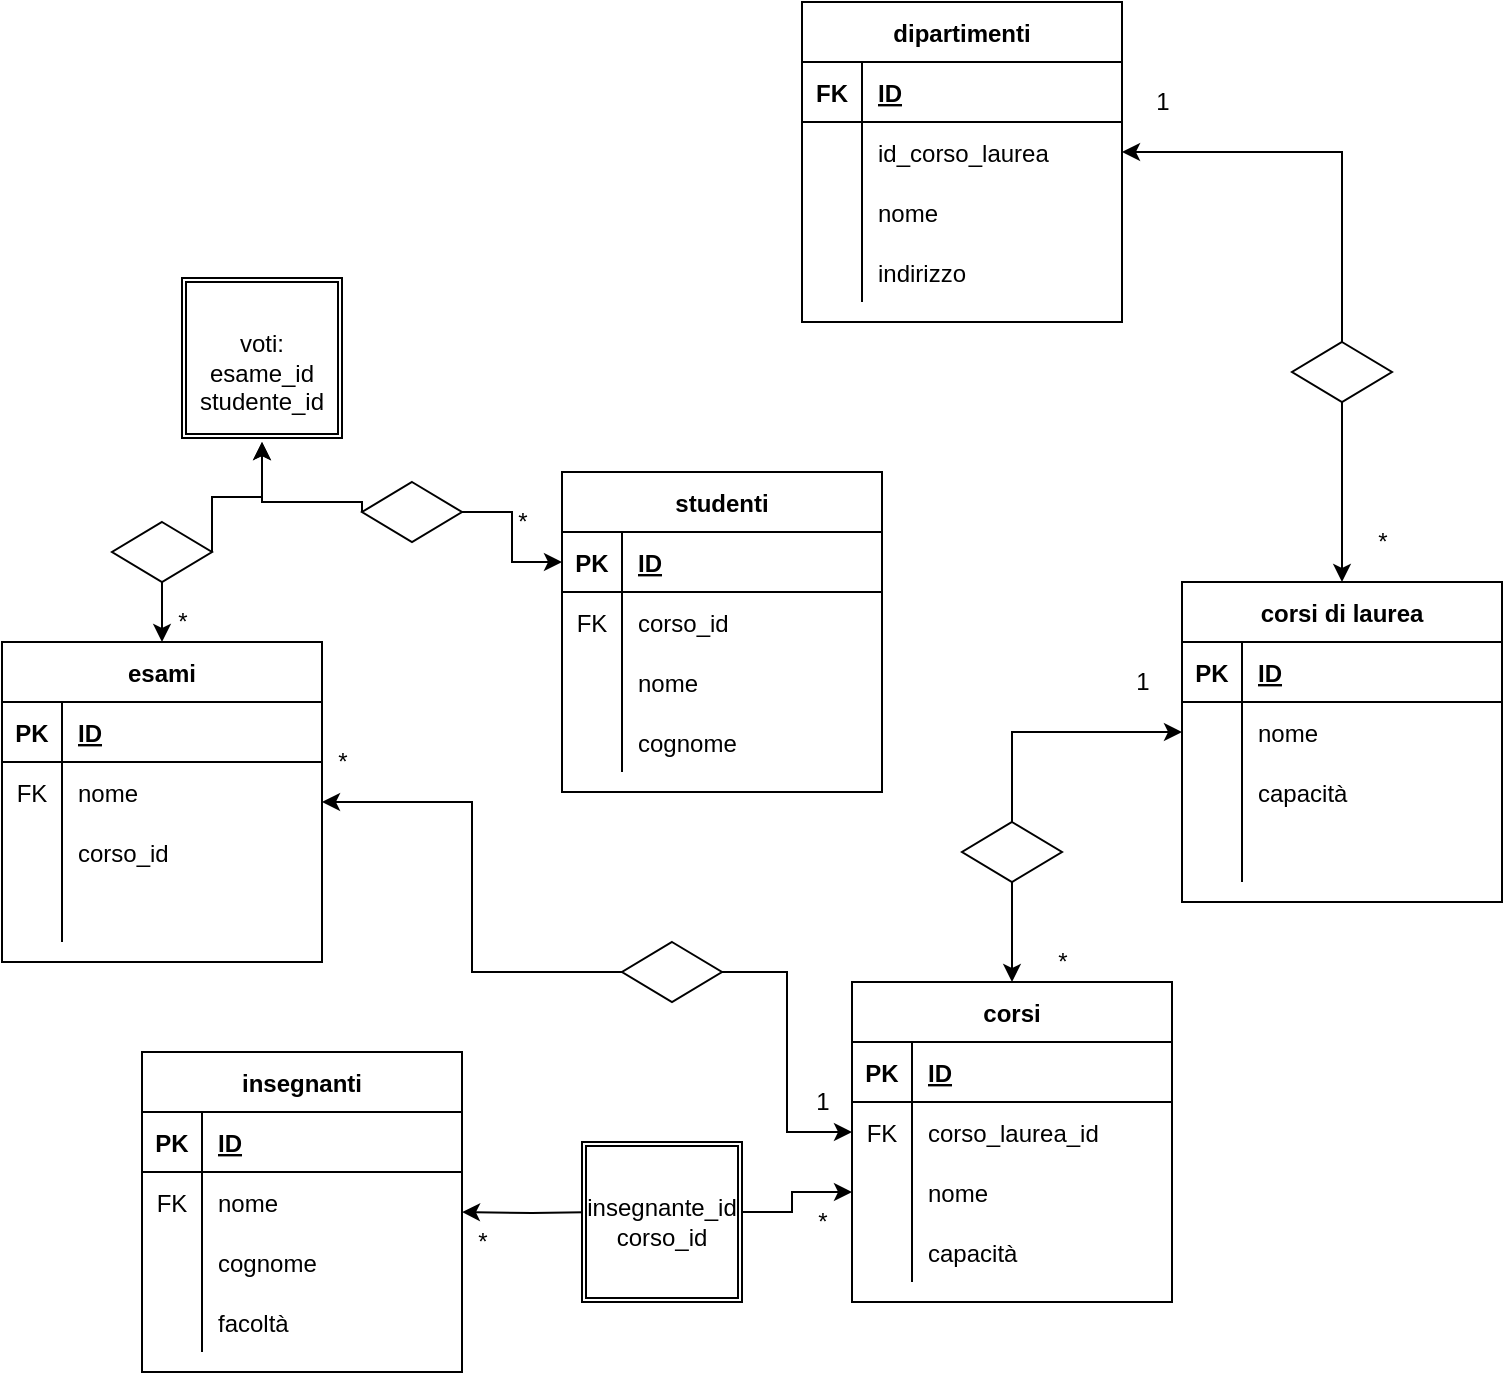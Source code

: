 <mxfile version="15.5.5"><diagram id="6ott0Tasb0cEIl2m6afZ" name="Page-1"><mxGraphModel dx="946" dy="541" grid="1" gridSize="10" guides="1" tooltips="1" connect="1" arrows="1" fold="1" page="1" pageScale="1" pageWidth="850" pageHeight="1100" math="0" shadow="0"><root><mxCell id="0"/><mxCell id="1" parent="0"/><mxCell id="LeNOtPLcsQB4RTRABxw3-18" value="dipartimenti" style="shape=table;startSize=30;container=1;collapsible=1;childLayout=tableLayout;fixedRows=1;rowLines=0;fontStyle=1;align=center;resizeLast=1;shadow=0;" vertex="1" parent="1"><mxGeometry x="450" y="150" width="160" height="160" as="geometry"/></mxCell><mxCell id="LeNOtPLcsQB4RTRABxw3-19" value="" style="shape=partialRectangle;collapsible=0;dropTarget=0;pointerEvents=0;fillColor=none;top=0;left=0;bottom=1;right=0;points=[[0,0.5],[1,0.5]];portConstraint=eastwest;" vertex="1" parent="LeNOtPLcsQB4RTRABxw3-18"><mxGeometry y="30" width="160" height="30" as="geometry"/></mxCell><mxCell id="LeNOtPLcsQB4RTRABxw3-20" value="FK" style="shape=partialRectangle;connectable=0;fillColor=none;top=0;left=0;bottom=0;right=0;fontStyle=1;overflow=hidden;" vertex="1" parent="LeNOtPLcsQB4RTRABxw3-19"><mxGeometry width="30" height="30" as="geometry"><mxRectangle width="30" height="30" as="alternateBounds"/></mxGeometry></mxCell><mxCell id="LeNOtPLcsQB4RTRABxw3-21" value="ID" style="shape=partialRectangle;connectable=0;fillColor=none;top=0;left=0;bottom=0;right=0;align=left;spacingLeft=6;fontStyle=5;overflow=hidden;" vertex="1" parent="LeNOtPLcsQB4RTRABxw3-19"><mxGeometry x="30" width="130" height="30" as="geometry"><mxRectangle width="130" height="30" as="alternateBounds"/></mxGeometry></mxCell><mxCell id="LeNOtPLcsQB4RTRABxw3-22" value="" style="shape=partialRectangle;collapsible=0;dropTarget=0;pointerEvents=0;fillColor=none;top=0;left=0;bottom=0;right=0;points=[[0,0.5],[1,0.5]];portConstraint=eastwest;" vertex="1" parent="LeNOtPLcsQB4RTRABxw3-18"><mxGeometry y="60" width="160" height="30" as="geometry"/></mxCell><mxCell id="LeNOtPLcsQB4RTRABxw3-23" value="" style="shape=partialRectangle;connectable=0;fillColor=none;top=0;left=0;bottom=0;right=0;editable=1;overflow=hidden;" vertex="1" parent="LeNOtPLcsQB4RTRABxw3-22"><mxGeometry width="30" height="30" as="geometry"><mxRectangle width="30" height="30" as="alternateBounds"/></mxGeometry></mxCell><mxCell id="LeNOtPLcsQB4RTRABxw3-24" value="id_corso_laurea" style="shape=partialRectangle;connectable=0;fillColor=none;top=0;left=0;bottom=0;right=0;align=left;spacingLeft=6;overflow=hidden;" vertex="1" parent="LeNOtPLcsQB4RTRABxw3-22"><mxGeometry x="30" width="130" height="30" as="geometry"><mxRectangle width="130" height="30" as="alternateBounds"/></mxGeometry></mxCell><mxCell id="LeNOtPLcsQB4RTRABxw3-25" value="" style="shape=partialRectangle;collapsible=0;dropTarget=0;pointerEvents=0;fillColor=none;top=0;left=0;bottom=0;right=0;points=[[0,0.5],[1,0.5]];portConstraint=eastwest;" vertex="1" parent="LeNOtPLcsQB4RTRABxw3-18"><mxGeometry y="90" width="160" height="30" as="geometry"/></mxCell><mxCell id="LeNOtPLcsQB4RTRABxw3-26" value="" style="shape=partialRectangle;connectable=0;fillColor=none;top=0;left=0;bottom=0;right=0;editable=1;overflow=hidden;" vertex="1" parent="LeNOtPLcsQB4RTRABxw3-25"><mxGeometry width="30" height="30" as="geometry"><mxRectangle width="30" height="30" as="alternateBounds"/></mxGeometry></mxCell><mxCell id="LeNOtPLcsQB4RTRABxw3-27" value="nome" style="shape=partialRectangle;connectable=0;fillColor=none;top=0;left=0;bottom=0;right=0;align=left;spacingLeft=6;overflow=hidden;" vertex="1" parent="LeNOtPLcsQB4RTRABxw3-25"><mxGeometry x="30" width="130" height="30" as="geometry"><mxRectangle width="130" height="30" as="alternateBounds"/></mxGeometry></mxCell><mxCell id="LeNOtPLcsQB4RTRABxw3-28" value="" style="shape=partialRectangle;collapsible=0;dropTarget=0;pointerEvents=0;fillColor=none;top=0;left=0;bottom=0;right=0;points=[[0,0.5],[1,0.5]];portConstraint=eastwest;" vertex="1" parent="LeNOtPLcsQB4RTRABxw3-18"><mxGeometry y="120" width="160" height="30" as="geometry"/></mxCell><mxCell id="LeNOtPLcsQB4RTRABxw3-29" value="" style="shape=partialRectangle;connectable=0;fillColor=none;top=0;left=0;bottom=0;right=0;editable=1;overflow=hidden;" vertex="1" parent="LeNOtPLcsQB4RTRABxw3-28"><mxGeometry width="30" height="30" as="geometry"><mxRectangle width="30" height="30" as="alternateBounds"/></mxGeometry></mxCell><mxCell id="LeNOtPLcsQB4RTRABxw3-30" value="indirizzo" style="shape=partialRectangle;connectable=0;fillColor=none;top=0;left=0;bottom=0;right=0;align=left;spacingLeft=6;overflow=hidden;" vertex="1" parent="LeNOtPLcsQB4RTRABxw3-28"><mxGeometry x="30" width="130" height="30" as="geometry"><mxRectangle width="130" height="30" as="alternateBounds"/></mxGeometry></mxCell><mxCell id="LeNOtPLcsQB4RTRABxw3-91" value="" style="edgeStyle=orthogonalEdgeStyle;rounded=0;orthogonalLoop=1;jettySize=auto;html=1;exitX=0.5;exitY=1;exitDx=0;exitDy=0;" edge="1" parent="1" source="LeNOtPLcsQB4RTRABxw3-76" target="LeNOtPLcsQB4RTRABxw3-78"><mxGeometry relative="1" as="geometry"><Array as="points"/></mxGeometry></mxCell><mxCell id="LeNOtPLcsQB4RTRABxw3-35" value="corsi di laurea" style="shape=table;startSize=30;container=1;collapsible=1;childLayout=tableLayout;fixedRows=1;rowLines=0;fontStyle=1;align=center;resizeLast=1;shadow=0;" vertex="1" parent="1"><mxGeometry x="640" y="440" width="160" height="160" as="geometry"/></mxCell><mxCell id="LeNOtPLcsQB4RTRABxw3-36" value="" style="shape=partialRectangle;collapsible=0;dropTarget=0;pointerEvents=0;fillColor=none;top=0;left=0;bottom=1;right=0;points=[[0,0.5],[1,0.5]];portConstraint=eastwest;" vertex="1" parent="LeNOtPLcsQB4RTRABxw3-35"><mxGeometry y="30" width="160" height="30" as="geometry"/></mxCell><mxCell id="LeNOtPLcsQB4RTRABxw3-37" value="PK" style="shape=partialRectangle;connectable=0;fillColor=none;top=0;left=0;bottom=0;right=0;fontStyle=1;overflow=hidden;" vertex="1" parent="LeNOtPLcsQB4RTRABxw3-36"><mxGeometry width="30" height="30" as="geometry"><mxRectangle width="30" height="30" as="alternateBounds"/></mxGeometry></mxCell><mxCell id="LeNOtPLcsQB4RTRABxw3-38" value="ID" style="shape=partialRectangle;connectable=0;fillColor=none;top=0;left=0;bottom=0;right=0;align=left;spacingLeft=6;fontStyle=5;overflow=hidden;" vertex="1" parent="LeNOtPLcsQB4RTRABxw3-36"><mxGeometry x="30" width="130" height="30" as="geometry"><mxRectangle width="130" height="30" as="alternateBounds"/></mxGeometry></mxCell><mxCell id="LeNOtPLcsQB4RTRABxw3-39" value="" style="shape=partialRectangle;collapsible=0;dropTarget=0;pointerEvents=0;fillColor=none;top=0;left=0;bottom=0;right=0;points=[[0,0.5],[1,0.5]];portConstraint=eastwest;" vertex="1" parent="LeNOtPLcsQB4RTRABxw3-35"><mxGeometry y="60" width="160" height="30" as="geometry"/></mxCell><mxCell id="LeNOtPLcsQB4RTRABxw3-40" value="" style="shape=partialRectangle;connectable=0;fillColor=none;top=0;left=0;bottom=0;right=0;editable=1;overflow=hidden;" vertex="1" parent="LeNOtPLcsQB4RTRABxw3-39"><mxGeometry width="30" height="30" as="geometry"><mxRectangle width="30" height="30" as="alternateBounds"/></mxGeometry></mxCell><mxCell id="LeNOtPLcsQB4RTRABxw3-41" value="nome" style="shape=partialRectangle;connectable=0;fillColor=none;top=0;left=0;bottom=0;right=0;align=left;spacingLeft=6;overflow=hidden;" vertex="1" parent="LeNOtPLcsQB4RTRABxw3-39"><mxGeometry x="30" width="130" height="30" as="geometry"><mxRectangle width="130" height="30" as="alternateBounds"/></mxGeometry></mxCell><mxCell id="LeNOtPLcsQB4RTRABxw3-42" value="" style="shape=partialRectangle;collapsible=0;dropTarget=0;pointerEvents=0;fillColor=none;top=0;left=0;bottom=0;right=0;points=[[0,0.5],[1,0.5]];portConstraint=eastwest;" vertex="1" parent="LeNOtPLcsQB4RTRABxw3-35"><mxGeometry y="90" width="160" height="30" as="geometry"/></mxCell><mxCell id="LeNOtPLcsQB4RTRABxw3-43" value="" style="shape=partialRectangle;connectable=0;fillColor=none;top=0;left=0;bottom=0;right=0;editable=1;overflow=hidden;" vertex="1" parent="LeNOtPLcsQB4RTRABxw3-42"><mxGeometry width="30" height="30" as="geometry"><mxRectangle width="30" height="30" as="alternateBounds"/></mxGeometry></mxCell><mxCell id="LeNOtPLcsQB4RTRABxw3-44" value="capacità" style="shape=partialRectangle;connectable=0;fillColor=none;top=0;left=0;bottom=0;right=0;align=left;spacingLeft=6;overflow=hidden;" vertex="1" parent="LeNOtPLcsQB4RTRABxw3-42"><mxGeometry x="30" width="130" height="30" as="geometry"><mxRectangle width="130" height="30" as="alternateBounds"/></mxGeometry></mxCell><mxCell id="LeNOtPLcsQB4RTRABxw3-45" value="" style="shape=partialRectangle;collapsible=0;dropTarget=0;pointerEvents=0;fillColor=none;top=0;left=0;bottom=0;right=0;points=[[0,0.5],[1,0.5]];portConstraint=eastwest;" vertex="1" parent="LeNOtPLcsQB4RTRABxw3-35"><mxGeometry y="120" width="160" height="30" as="geometry"/></mxCell><mxCell id="LeNOtPLcsQB4RTRABxw3-46" value="" style="shape=partialRectangle;connectable=0;fillColor=none;top=0;left=0;bottom=0;right=0;editable=1;overflow=hidden;" vertex="1" parent="LeNOtPLcsQB4RTRABxw3-45"><mxGeometry width="30" height="30" as="geometry"><mxRectangle width="30" height="30" as="alternateBounds"/></mxGeometry></mxCell><mxCell id="LeNOtPLcsQB4RTRABxw3-47" value="" style="shape=partialRectangle;connectable=0;fillColor=none;top=0;left=0;bottom=0;right=0;align=left;spacingLeft=6;overflow=hidden;" vertex="1" parent="LeNOtPLcsQB4RTRABxw3-45"><mxGeometry x="30" width="130" height="30" as="geometry"><mxRectangle width="130" height="30" as="alternateBounds"/></mxGeometry></mxCell><mxCell id="LeNOtPLcsQB4RTRABxw3-53" value="studenti" style="shape=table;startSize=30;container=1;collapsible=1;childLayout=tableLayout;fixedRows=1;rowLines=0;fontStyle=1;align=center;resizeLast=1;shadow=0;" vertex="1" parent="1"><mxGeometry x="330" y="385" width="160" height="160" as="geometry"/></mxCell><mxCell id="LeNOtPLcsQB4RTRABxw3-54" value="" style="shape=partialRectangle;collapsible=0;dropTarget=0;pointerEvents=0;fillColor=none;top=0;left=0;bottom=1;right=0;points=[[0,0.5],[1,0.5]];portConstraint=eastwest;" vertex="1" parent="LeNOtPLcsQB4RTRABxw3-53"><mxGeometry y="30" width="160" height="30" as="geometry"/></mxCell><mxCell id="LeNOtPLcsQB4RTRABxw3-55" value="PK" style="shape=partialRectangle;connectable=0;fillColor=none;top=0;left=0;bottom=0;right=0;fontStyle=1;overflow=hidden;" vertex="1" parent="LeNOtPLcsQB4RTRABxw3-54"><mxGeometry width="30" height="30" as="geometry"><mxRectangle width="30" height="30" as="alternateBounds"/></mxGeometry></mxCell><mxCell id="LeNOtPLcsQB4RTRABxw3-56" value="ID" style="shape=partialRectangle;connectable=0;fillColor=none;top=0;left=0;bottom=0;right=0;align=left;spacingLeft=6;fontStyle=5;overflow=hidden;" vertex="1" parent="LeNOtPLcsQB4RTRABxw3-54"><mxGeometry x="30" width="130" height="30" as="geometry"><mxRectangle width="130" height="30" as="alternateBounds"/></mxGeometry></mxCell><mxCell id="LeNOtPLcsQB4RTRABxw3-57" value="" style="shape=partialRectangle;collapsible=0;dropTarget=0;pointerEvents=0;fillColor=none;top=0;left=0;bottom=0;right=0;points=[[0,0.5],[1,0.5]];portConstraint=eastwest;" vertex="1" parent="LeNOtPLcsQB4RTRABxw3-53"><mxGeometry y="60" width="160" height="30" as="geometry"/></mxCell><mxCell id="LeNOtPLcsQB4RTRABxw3-58" value="FK" style="shape=partialRectangle;connectable=0;fillColor=none;top=0;left=0;bottom=0;right=0;editable=1;overflow=hidden;" vertex="1" parent="LeNOtPLcsQB4RTRABxw3-57"><mxGeometry width="30" height="30" as="geometry"><mxRectangle width="30" height="30" as="alternateBounds"/></mxGeometry></mxCell><mxCell id="LeNOtPLcsQB4RTRABxw3-59" value="corso_id" style="shape=partialRectangle;connectable=0;fillColor=none;top=0;left=0;bottom=0;right=0;align=left;spacingLeft=6;overflow=hidden;" vertex="1" parent="LeNOtPLcsQB4RTRABxw3-57"><mxGeometry x="30" width="130" height="30" as="geometry"><mxRectangle width="130" height="30" as="alternateBounds"/></mxGeometry></mxCell><mxCell id="LeNOtPLcsQB4RTRABxw3-63" value="" style="shape=partialRectangle;collapsible=0;dropTarget=0;pointerEvents=0;fillColor=none;top=0;left=0;bottom=0;right=0;points=[[0,0.5],[1,0.5]];portConstraint=eastwest;" vertex="1" parent="LeNOtPLcsQB4RTRABxw3-53"><mxGeometry y="90" width="160" height="30" as="geometry"/></mxCell><mxCell id="LeNOtPLcsQB4RTRABxw3-64" value="" style="shape=partialRectangle;connectable=0;fillColor=none;top=0;left=0;bottom=0;right=0;editable=1;overflow=hidden;" vertex="1" parent="LeNOtPLcsQB4RTRABxw3-63"><mxGeometry width="30" height="30" as="geometry"><mxRectangle width="30" height="30" as="alternateBounds"/></mxGeometry></mxCell><mxCell id="LeNOtPLcsQB4RTRABxw3-65" value="nome" style="shape=partialRectangle;connectable=0;fillColor=none;top=0;left=0;bottom=0;right=0;align=left;spacingLeft=6;overflow=hidden;" vertex="1" parent="LeNOtPLcsQB4RTRABxw3-63"><mxGeometry x="30" width="130" height="30" as="geometry"><mxRectangle width="130" height="30" as="alternateBounds"/></mxGeometry></mxCell><mxCell id="LeNOtPLcsQB4RTRABxw3-60" value="" style="shape=partialRectangle;collapsible=0;dropTarget=0;pointerEvents=0;fillColor=none;top=0;left=0;bottom=0;right=0;points=[[0,0.5],[1,0.5]];portConstraint=eastwest;" vertex="1" parent="LeNOtPLcsQB4RTRABxw3-53"><mxGeometry y="120" width="160" height="30" as="geometry"/></mxCell><mxCell id="LeNOtPLcsQB4RTRABxw3-61" value="" style="shape=partialRectangle;connectable=0;fillColor=none;top=0;left=0;bottom=0;right=0;editable=1;overflow=hidden;" vertex="1" parent="LeNOtPLcsQB4RTRABxw3-60"><mxGeometry width="30" height="30" as="geometry"><mxRectangle width="30" height="30" as="alternateBounds"/></mxGeometry></mxCell><mxCell id="LeNOtPLcsQB4RTRABxw3-62" value="cognome" style="shape=partialRectangle;connectable=0;fillColor=none;top=0;left=0;bottom=0;right=0;align=left;spacingLeft=6;overflow=hidden;" vertex="1" parent="LeNOtPLcsQB4RTRABxw3-60"><mxGeometry x="30" width="130" height="30" as="geometry"><mxRectangle width="130" height="30" as="alternateBounds"/></mxGeometry></mxCell><mxCell id="LeNOtPLcsQB4RTRABxw3-77" value="" style="edgeStyle=orthogonalEdgeStyle;rounded=0;orthogonalLoop=1;jettySize=auto;html=1;exitX=0.5;exitY=0;exitDx=0;exitDy=0;entryX=0;entryY=0.5;entryDx=0;entryDy=0;" edge="1" parent="1" source="LeNOtPLcsQB4RTRABxw3-76" target="LeNOtPLcsQB4RTRABxw3-39"><mxGeometry relative="1" as="geometry"><mxPoint x="620" y="550" as="targetPoint"/></mxGeometry></mxCell><mxCell id="LeNOtPLcsQB4RTRABxw3-76" value="" style="rhombus;whiteSpace=wrap;html=1;" vertex="1" parent="1"><mxGeometry x="530" y="560" width="50" height="30" as="geometry"/></mxCell><mxCell id="LeNOtPLcsQB4RTRABxw3-111" value="" style="edgeStyle=orthogonalEdgeStyle;rounded=0;orthogonalLoop=1;jettySize=auto;html=1;startArrow=none;" edge="1" parent="1" source="LeNOtPLcsQB4RTRABxw3-112" target="LeNOtPLcsQB4RTRABxw3-98"><mxGeometry relative="1" as="geometry"/></mxCell><mxCell id="LeNOtPLcsQB4RTRABxw3-151" value="" style="edgeStyle=orthogonalEdgeStyle;rounded=0;orthogonalLoop=1;jettySize=auto;html=1;startArrow=none;" edge="1" parent="1" target="LeNOtPLcsQB4RTRABxw3-138"><mxGeometry relative="1" as="geometry"><mxPoint x="350" y="755" as="sourcePoint"/></mxGeometry></mxCell><mxCell id="LeNOtPLcsQB4RTRABxw3-78" value="corsi" style="shape=table;startSize=30;container=1;collapsible=1;childLayout=tableLayout;fixedRows=1;rowLines=0;fontStyle=1;align=center;resizeLast=1;shadow=0;" vertex="1" parent="1"><mxGeometry x="475" y="640" width="160" height="160" as="geometry"/></mxCell><mxCell id="LeNOtPLcsQB4RTRABxw3-79" value="" style="shape=partialRectangle;collapsible=0;dropTarget=0;pointerEvents=0;fillColor=none;top=0;left=0;bottom=1;right=0;points=[[0,0.5],[1,0.5]];portConstraint=eastwest;" vertex="1" parent="LeNOtPLcsQB4RTRABxw3-78"><mxGeometry y="30" width="160" height="30" as="geometry"/></mxCell><mxCell id="LeNOtPLcsQB4RTRABxw3-80" value="PK" style="shape=partialRectangle;connectable=0;fillColor=none;top=0;left=0;bottom=0;right=0;fontStyle=1;overflow=hidden;" vertex="1" parent="LeNOtPLcsQB4RTRABxw3-79"><mxGeometry width="30" height="30" as="geometry"><mxRectangle width="30" height="30" as="alternateBounds"/></mxGeometry></mxCell><mxCell id="LeNOtPLcsQB4RTRABxw3-81" value="ID" style="shape=partialRectangle;connectable=0;fillColor=none;top=0;left=0;bottom=0;right=0;align=left;spacingLeft=6;fontStyle=5;overflow=hidden;" vertex="1" parent="LeNOtPLcsQB4RTRABxw3-79"><mxGeometry x="30" width="130" height="30" as="geometry"><mxRectangle width="130" height="30" as="alternateBounds"/></mxGeometry></mxCell><mxCell id="LeNOtPLcsQB4RTRABxw3-82" value="" style="shape=partialRectangle;collapsible=0;dropTarget=0;pointerEvents=0;fillColor=none;top=0;left=0;bottom=0;right=0;points=[[0,0.5],[1,0.5]];portConstraint=eastwest;" vertex="1" parent="LeNOtPLcsQB4RTRABxw3-78"><mxGeometry y="60" width="160" height="30" as="geometry"/></mxCell><mxCell id="LeNOtPLcsQB4RTRABxw3-83" value="FK" style="shape=partialRectangle;connectable=0;fillColor=none;top=0;left=0;bottom=0;right=0;editable=1;overflow=hidden;" vertex="1" parent="LeNOtPLcsQB4RTRABxw3-82"><mxGeometry width="30" height="30" as="geometry"><mxRectangle width="30" height="30" as="alternateBounds"/></mxGeometry></mxCell><mxCell id="LeNOtPLcsQB4RTRABxw3-84" value="corso_laurea_id" style="shape=partialRectangle;connectable=0;fillColor=none;top=0;left=0;bottom=0;right=0;align=left;spacingLeft=6;overflow=hidden;" vertex="1" parent="LeNOtPLcsQB4RTRABxw3-82"><mxGeometry x="30" width="130" height="30" as="geometry"><mxRectangle width="130" height="30" as="alternateBounds"/></mxGeometry></mxCell><mxCell id="LeNOtPLcsQB4RTRABxw3-85" value="" style="shape=partialRectangle;collapsible=0;dropTarget=0;pointerEvents=0;fillColor=none;top=0;left=0;bottom=0;right=0;points=[[0,0.5],[1,0.5]];portConstraint=eastwest;" vertex="1" parent="LeNOtPLcsQB4RTRABxw3-78"><mxGeometry y="90" width="160" height="30" as="geometry"/></mxCell><mxCell id="LeNOtPLcsQB4RTRABxw3-86" value="" style="shape=partialRectangle;connectable=0;fillColor=none;top=0;left=0;bottom=0;right=0;editable=1;overflow=hidden;" vertex="1" parent="LeNOtPLcsQB4RTRABxw3-85"><mxGeometry width="30" height="30" as="geometry"><mxRectangle width="30" height="30" as="alternateBounds"/></mxGeometry></mxCell><mxCell id="LeNOtPLcsQB4RTRABxw3-87" value="nome" style="shape=partialRectangle;connectable=0;fillColor=none;top=0;left=0;bottom=0;right=0;align=left;spacingLeft=6;overflow=hidden;" vertex="1" parent="LeNOtPLcsQB4RTRABxw3-85"><mxGeometry x="30" width="130" height="30" as="geometry"><mxRectangle width="130" height="30" as="alternateBounds"/></mxGeometry></mxCell><mxCell id="LeNOtPLcsQB4RTRABxw3-88" value="" style="shape=partialRectangle;collapsible=0;dropTarget=0;pointerEvents=0;fillColor=none;top=0;left=0;bottom=0;right=0;points=[[0,0.5],[1,0.5]];portConstraint=eastwest;" vertex="1" parent="LeNOtPLcsQB4RTRABxw3-78"><mxGeometry y="120" width="160" height="30" as="geometry"/></mxCell><mxCell id="LeNOtPLcsQB4RTRABxw3-89" value="" style="shape=partialRectangle;connectable=0;fillColor=none;top=0;left=0;bottom=0;right=0;editable=1;overflow=hidden;" vertex="1" parent="LeNOtPLcsQB4RTRABxw3-88"><mxGeometry width="30" height="30" as="geometry"><mxRectangle width="30" height="30" as="alternateBounds"/></mxGeometry></mxCell><mxCell id="LeNOtPLcsQB4RTRABxw3-90" value="capacità" style="shape=partialRectangle;connectable=0;fillColor=none;top=0;left=0;bottom=0;right=0;align=left;spacingLeft=6;overflow=hidden;" vertex="1" parent="LeNOtPLcsQB4RTRABxw3-88"><mxGeometry x="30" width="130" height="30" as="geometry"><mxRectangle width="130" height="30" as="alternateBounds"/></mxGeometry></mxCell><mxCell id="LeNOtPLcsQB4RTRABxw3-98" value="esami" style="shape=table;startSize=30;container=1;collapsible=1;childLayout=tableLayout;fixedRows=1;rowLines=0;fontStyle=1;align=center;resizeLast=1;shadow=0;" vertex="1" parent="1"><mxGeometry x="50" y="470" width="160" height="160" as="geometry"/></mxCell><mxCell id="LeNOtPLcsQB4RTRABxw3-99" value="" style="shape=partialRectangle;collapsible=0;dropTarget=0;pointerEvents=0;fillColor=none;top=0;left=0;bottom=1;right=0;points=[[0,0.5],[1,0.5]];portConstraint=eastwest;" vertex="1" parent="LeNOtPLcsQB4RTRABxw3-98"><mxGeometry y="30" width="160" height="30" as="geometry"/></mxCell><mxCell id="LeNOtPLcsQB4RTRABxw3-100" value="PK" style="shape=partialRectangle;connectable=0;fillColor=none;top=0;left=0;bottom=0;right=0;fontStyle=1;overflow=hidden;" vertex="1" parent="LeNOtPLcsQB4RTRABxw3-99"><mxGeometry width="30" height="30" as="geometry"><mxRectangle width="30" height="30" as="alternateBounds"/></mxGeometry></mxCell><mxCell id="LeNOtPLcsQB4RTRABxw3-101" value="ID" style="shape=partialRectangle;connectable=0;fillColor=none;top=0;left=0;bottom=0;right=0;align=left;spacingLeft=6;fontStyle=5;overflow=hidden;" vertex="1" parent="LeNOtPLcsQB4RTRABxw3-99"><mxGeometry x="30" width="130" height="30" as="geometry"><mxRectangle width="130" height="30" as="alternateBounds"/></mxGeometry></mxCell><mxCell id="LeNOtPLcsQB4RTRABxw3-102" value="" style="shape=partialRectangle;collapsible=0;dropTarget=0;pointerEvents=0;fillColor=none;top=0;left=0;bottom=0;right=0;points=[[0,0.5],[1,0.5]];portConstraint=eastwest;" vertex="1" parent="LeNOtPLcsQB4RTRABxw3-98"><mxGeometry y="60" width="160" height="30" as="geometry"/></mxCell><mxCell id="LeNOtPLcsQB4RTRABxw3-103" value="FK" style="shape=partialRectangle;connectable=0;fillColor=none;top=0;left=0;bottom=0;right=0;editable=1;overflow=hidden;" vertex="1" parent="LeNOtPLcsQB4RTRABxw3-102"><mxGeometry width="30" height="30" as="geometry"><mxRectangle width="30" height="30" as="alternateBounds"/></mxGeometry></mxCell><mxCell id="LeNOtPLcsQB4RTRABxw3-104" value="nome" style="shape=partialRectangle;connectable=0;fillColor=none;top=0;left=0;bottom=0;right=0;align=left;spacingLeft=6;overflow=hidden;" vertex="1" parent="LeNOtPLcsQB4RTRABxw3-102"><mxGeometry x="30" width="130" height="30" as="geometry"><mxRectangle width="130" height="30" as="alternateBounds"/></mxGeometry></mxCell><mxCell id="LeNOtPLcsQB4RTRABxw3-105" value="" style="shape=partialRectangle;collapsible=0;dropTarget=0;pointerEvents=0;fillColor=none;top=0;left=0;bottom=0;right=0;points=[[0,0.5],[1,0.5]];portConstraint=eastwest;" vertex="1" parent="LeNOtPLcsQB4RTRABxw3-98"><mxGeometry y="90" width="160" height="30" as="geometry"/></mxCell><mxCell id="LeNOtPLcsQB4RTRABxw3-106" value="" style="shape=partialRectangle;connectable=0;fillColor=none;top=0;left=0;bottom=0;right=0;editable=1;overflow=hidden;" vertex="1" parent="LeNOtPLcsQB4RTRABxw3-105"><mxGeometry width="30" height="30" as="geometry"><mxRectangle width="30" height="30" as="alternateBounds"/></mxGeometry></mxCell><mxCell id="LeNOtPLcsQB4RTRABxw3-107" value="corso_id" style="shape=partialRectangle;connectable=0;fillColor=none;top=0;left=0;bottom=0;right=0;align=left;spacingLeft=6;overflow=hidden;" vertex="1" parent="LeNOtPLcsQB4RTRABxw3-105"><mxGeometry x="30" width="130" height="30" as="geometry"><mxRectangle width="130" height="30" as="alternateBounds"/></mxGeometry></mxCell><mxCell id="LeNOtPLcsQB4RTRABxw3-108" value="" style="shape=partialRectangle;collapsible=0;dropTarget=0;pointerEvents=0;fillColor=none;top=0;left=0;bottom=0;right=0;points=[[0,0.5],[1,0.5]];portConstraint=eastwest;" vertex="1" parent="LeNOtPLcsQB4RTRABxw3-98"><mxGeometry y="120" width="160" height="30" as="geometry"/></mxCell><mxCell id="LeNOtPLcsQB4RTRABxw3-109" value="" style="shape=partialRectangle;connectable=0;fillColor=none;top=0;left=0;bottom=0;right=0;editable=1;overflow=hidden;" vertex="1" parent="LeNOtPLcsQB4RTRABxw3-108"><mxGeometry width="30" height="30" as="geometry"><mxRectangle width="30" height="30" as="alternateBounds"/></mxGeometry></mxCell><mxCell id="LeNOtPLcsQB4RTRABxw3-110" value="" style="shape=partialRectangle;connectable=0;fillColor=none;top=0;left=0;bottom=0;right=0;align=left;spacingLeft=6;overflow=hidden;" vertex="1" parent="LeNOtPLcsQB4RTRABxw3-108"><mxGeometry x="30" width="130" height="30" as="geometry"><mxRectangle width="130" height="30" as="alternateBounds"/></mxGeometry></mxCell><mxCell id="LeNOtPLcsQB4RTRABxw3-112" value="" style="rhombus;whiteSpace=wrap;html=1;" vertex="1" parent="1"><mxGeometry x="360" y="620" width="50" height="30" as="geometry"/></mxCell><mxCell id="LeNOtPLcsQB4RTRABxw3-130" value="" style="rhombus;whiteSpace=wrap;html=1;" vertex="1" parent="1"><mxGeometry x="105" y="410" width="50" height="30" as="geometry"/></mxCell><mxCell id="LeNOtPLcsQB4RTRABxw3-133" value="" style="rhombus;whiteSpace=wrap;html=1;" vertex="1" parent="1"><mxGeometry x="230" y="390" width="50" height="30" as="geometry"/></mxCell><mxCell id="LeNOtPLcsQB4RTRABxw3-138" value="insegnanti" style="shape=table;startSize=30;container=1;collapsible=1;childLayout=tableLayout;fixedRows=1;rowLines=0;fontStyle=1;align=center;resizeLast=1;shadow=0;" vertex="1" parent="1"><mxGeometry x="120" y="675" width="160" height="160" as="geometry"/></mxCell><mxCell id="LeNOtPLcsQB4RTRABxw3-139" value="" style="shape=partialRectangle;collapsible=0;dropTarget=0;pointerEvents=0;fillColor=none;top=0;left=0;bottom=1;right=0;points=[[0,0.5],[1,0.5]];portConstraint=eastwest;" vertex="1" parent="LeNOtPLcsQB4RTRABxw3-138"><mxGeometry y="30" width="160" height="30" as="geometry"/></mxCell><mxCell id="LeNOtPLcsQB4RTRABxw3-140" value="PK" style="shape=partialRectangle;connectable=0;fillColor=none;top=0;left=0;bottom=0;right=0;fontStyle=1;overflow=hidden;" vertex="1" parent="LeNOtPLcsQB4RTRABxw3-139"><mxGeometry width="30" height="30" as="geometry"><mxRectangle width="30" height="30" as="alternateBounds"/></mxGeometry></mxCell><mxCell id="LeNOtPLcsQB4RTRABxw3-141" value="ID" style="shape=partialRectangle;connectable=0;fillColor=none;top=0;left=0;bottom=0;right=0;align=left;spacingLeft=6;fontStyle=5;overflow=hidden;" vertex="1" parent="LeNOtPLcsQB4RTRABxw3-139"><mxGeometry x="30" width="130" height="30" as="geometry"><mxRectangle width="130" height="30" as="alternateBounds"/></mxGeometry></mxCell><mxCell id="LeNOtPLcsQB4RTRABxw3-142" value="" style="shape=partialRectangle;collapsible=0;dropTarget=0;pointerEvents=0;fillColor=none;top=0;left=0;bottom=0;right=0;points=[[0,0.5],[1,0.5]];portConstraint=eastwest;" vertex="1" parent="LeNOtPLcsQB4RTRABxw3-138"><mxGeometry y="60" width="160" height="30" as="geometry"/></mxCell><mxCell id="LeNOtPLcsQB4RTRABxw3-143" value="FK" style="shape=partialRectangle;connectable=0;fillColor=none;top=0;left=0;bottom=0;right=0;editable=1;overflow=hidden;" vertex="1" parent="LeNOtPLcsQB4RTRABxw3-142"><mxGeometry width="30" height="30" as="geometry"><mxRectangle width="30" height="30" as="alternateBounds"/></mxGeometry></mxCell><mxCell id="LeNOtPLcsQB4RTRABxw3-144" value="nome" style="shape=partialRectangle;connectable=0;fillColor=none;top=0;left=0;bottom=0;right=0;align=left;spacingLeft=6;overflow=hidden;" vertex="1" parent="LeNOtPLcsQB4RTRABxw3-142"><mxGeometry x="30" width="130" height="30" as="geometry"><mxRectangle width="130" height="30" as="alternateBounds"/></mxGeometry></mxCell><mxCell id="LeNOtPLcsQB4RTRABxw3-148" value="" style="shape=partialRectangle;collapsible=0;dropTarget=0;pointerEvents=0;fillColor=none;top=0;left=0;bottom=0;right=0;points=[[0,0.5],[1,0.5]];portConstraint=eastwest;" vertex="1" parent="LeNOtPLcsQB4RTRABxw3-138"><mxGeometry y="90" width="160" height="30" as="geometry"/></mxCell><mxCell id="LeNOtPLcsQB4RTRABxw3-149" value="" style="shape=partialRectangle;connectable=0;fillColor=none;top=0;left=0;bottom=0;right=0;editable=1;overflow=hidden;" vertex="1" parent="LeNOtPLcsQB4RTRABxw3-148"><mxGeometry width="30" height="30" as="geometry"><mxRectangle width="30" height="30" as="alternateBounds"/></mxGeometry></mxCell><mxCell id="LeNOtPLcsQB4RTRABxw3-150" value="cognome" style="shape=partialRectangle;connectable=0;fillColor=none;top=0;left=0;bottom=0;right=0;align=left;spacingLeft=6;overflow=hidden;" vertex="1" parent="LeNOtPLcsQB4RTRABxw3-148"><mxGeometry x="30" width="130" height="30" as="geometry"><mxRectangle width="130" height="30" as="alternateBounds"/></mxGeometry></mxCell><mxCell id="LeNOtPLcsQB4RTRABxw3-145" value="" style="shape=partialRectangle;collapsible=0;dropTarget=0;pointerEvents=0;fillColor=none;top=0;left=0;bottom=0;right=0;points=[[0,0.5],[1,0.5]];portConstraint=eastwest;" vertex="1" parent="LeNOtPLcsQB4RTRABxw3-138"><mxGeometry y="120" width="160" height="30" as="geometry"/></mxCell><mxCell id="LeNOtPLcsQB4RTRABxw3-146" value="" style="shape=partialRectangle;connectable=0;fillColor=none;top=0;left=0;bottom=0;right=0;editable=1;overflow=hidden;" vertex="1" parent="LeNOtPLcsQB4RTRABxw3-145"><mxGeometry width="30" height="30" as="geometry"><mxRectangle width="30" height="30" as="alternateBounds"/></mxGeometry></mxCell><mxCell id="LeNOtPLcsQB4RTRABxw3-147" value="facoltà" style="shape=partialRectangle;connectable=0;fillColor=none;top=0;left=0;bottom=0;right=0;align=left;spacingLeft=6;overflow=hidden;" vertex="1" parent="LeNOtPLcsQB4RTRABxw3-145"><mxGeometry x="30" width="130" height="30" as="geometry"><mxRectangle width="130" height="30" as="alternateBounds"/></mxGeometry></mxCell><mxCell id="LeNOtPLcsQB4RTRABxw3-153" value="" style="rhombus;whiteSpace=wrap;html=1;" vertex="1" parent="1"><mxGeometry x="695" y="320" width="50" height="30" as="geometry"/></mxCell><mxCell id="LeNOtPLcsQB4RTRABxw3-159" value="" style="edgeStyle=elbowEdgeStyle;elbow=horizontal;endArrow=classic;html=1;rounded=0;exitX=0.5;exitY=0;exitDx=0;exitDy=0;entryX=1;entryY=0.5;entryDx=0;entryDy=0;" edge="1" parent="1" source="LeNOtPLcsQB4RTRABxw3-153" target="LeNOtPLcsQB4RTRABxw3-22"><mxGeometry width="50" height="50" relative="1" as="geometry"><mxPoint x="410" y="410" as="sourcePoint"/><mxPoint x="620" y="230" as="targetPoint"/><Array as="points"><mxPoint x="720" y="350"/></Array></mxGeometry></mxCell><mxCell id="LeNOtPLcsQB4RTRABxw3-162" value="" style="edgeStyle=elbowEdgeStyle;elbow=horizontal;endArrow=classic;html=1;rounded=0;exitX=1;exitY=0.5;exitDx=0;exitDy=0;entryX=0;entryY=0.5;entryDx=0;entryDy=0;" edge="1" parent="1" target="LeNOtPLcsQB4RTRABxw3-85"><mxGeometry width="50" height="50" relative="1" as="geometry"><mxPoint x="400" y="755" as="sourcePoint"/><mxPoint x="470" y="600" as="targetPoint"/><Array as="points"><mxPoint x="445" y="750"/></Array></mxGeometry></mxCell><mxCell id="LeNOtPLcsQB4RTRABxw3-165" value="" style="edgeStyle=elbowEdgeStyle;elbow=horizontal;endArrow=classic;html=1;rounded=0;exitX=1;exitY=0.5;exitDx=0;exitDy=0;entryX=0;entryY=0.5;entryDx=0;entryDy=0;" edge="1" parent="1" source="LeNOtPLcsQB4RTRABxw3-112" target="LeNOtPLcsQB4RTRABxw3-82"><mxGeometry width="50" height="50" relative="1" as="geometry"><mxPoint x="410" y="680" as="sourcePoint"/><mxPoint x="460" y="630" as="targetPoint"/></mxGeometry></mxCell><mxCell id="LeNOtPLcsQB4RTRABxw3-166" value="" style="edgeStyle=elbowEdgeStyle;elbow=vertical;endArrow=classic;html=1;rounded=0;exitX=0.5;exitY=1;exitDx=0;exitDy=0;entryX=0.5;entryY=0;entryDx=0;entryDy=0;" edge="1" parent="1" source="LeNOtPLcsQB4RTRABxw3-153" target="LeNOtPLcsQB4RTRABxw3-35"><mxGeometry width="50" height="50" relative="1" as="geometry"><mxPoint x="440" y="440" as="sourcePoint"/><mxPoint x="770" y="410" as="targetPoint"/></mxGeometry></mxCell><mxCell id="LeNOtPLcsQB4RTRABxw3-169" value="" style="edgeStyle=elbowEdgeStyle;elbow=vertical;endArrow=classic;html=1;rounded=0;entryX=0.5;entryY=0;entryDx=0;entryDy=0;exitX=0.5;exitY=1;exitDx=0;exitDy=0;" edge="1" parent="1" source="LeNOtPLcsQB4RTRABxw3-130" target="LeNOtPLcsQB4RTRABxw3-98"><mxGeometry width="50" height="50" relative="1" as="geometry"><mxPoint x="130" y="470" as="sourcePoint"/><mxPoint x="180" y="420" as="targetPoint"/></mxGeometry></mxCell><mxCell id="LeNOtPLcsQB4RTRABxw3-172" value="" style="edgeStyle=elbowEdgeStyle;elbow=horizontal;endArrow=classic;html=1;rounded=0;entryX=0;entryY=0.5;entryDx=0;entryDy=0;exitX=1;exitY=0.5;exitDx=0;exitDy=0;" edge="1" parent="1" source="LeNOtPLcsQB4RTRABxw3-133" target="LeNOtPLcsQB4RTRABxw3-54"><mxGeometry width="50" height="50" relative="1" as="geometry"><mxPoint x="130" y="520" as="sourcePoint"/><mxPoint x="180" y="470" as="targetPoint"/></mxGeometry></mxCell><mxCell id="LeNOtPLcsQB4RTRABxw3-174" value="" style="edgeStyle=elbowEdgeStyle;elbow=vertical;endArrow=classic;html=1;rounded=0;entryX=0.5;entryY=1;entryDx=0;entryDy=0;exitX=0;exitY=0.5;exitDx=0;exitDy=0;" edge="1" parent="1" source="LeNOtPLcsQB4RTRABxw3-133"><mxGeometry width="50" height="50" relative="1" as="geometry"><mxPoint x="130" y="520" as="sourcePoint"/><mxPoint x="180" y="370" as="targetPoint"/><Array as="points"><mxPoint x="200" y="400"/></Array></mxGeometry></mxCell><mxCell id="LeNOtPLcsQB4RTRABxw3-175" value="" style="edgeStyle=elbowEdgeStyle;elbow=vertical;endArrow=classic;html=1;rounded=0;exitX=1;exitY=0.5;exitDx=0;exitDy=0;" edge="1" parent="1" source="LeNOtPLcsQB4RTRABxw3-130"><mxGeometry width="50" height="50" relative="1" as="geometry"><mxPoint x="130" y="520" as="sourcePoint"/><mxPoint x="180" y="370" as="targetPoint"/></mxGeometry></mxCell><mxCell id="LeNOtPLcsQB4RTRABxw3-182" value="&lt;div&gt;insegnante_id&lt;/div&gt;&lt;div&gt;corso_id&lt;br&gt;&lt;/div&gt;" style="shape=ext;double=1;whiteSpace=wrap;html=1;aspect=fixed;shadow=0;" vertex="1" parent="1"><mxGeometry x="340" y="720" width="80" height="80" as="geometry"/></mxCell><mxCell id="LeNOtPLcsQB4RTRABxw3-186" value="&lt;div&gt;&lt;br&gt;&lt;/div&gt;&lt;div&gt;voti:&lt;br&gt;&lt;/div&gt;&lt;div&gt;esame_id&lt;/div&gt;&lt;div&gt;studente_id&lt;br&gt;&lt;/div&gt;" style="shape=ext;double=1;whiteSpace=wrap;html=1;aspect=fixed;shadow=0;" vertex="1" parent="1"><mxGeometry x="140" y="288" width="80" height="80" as="geometry"/></mxCell><mxCell id="LeNOtPLcsQB4RTRABxw3-187" value="1" style="text;html=1;align=center;verticalAlign=middle;resizable=0;points=[];autosize=1;strokeColor=none;fillColor=none;" vertex="1" parent="1"><mxGeometry x="620" y="190" width="20" height="20" as="geometry"/></mxCell><mxCell id="LeNOtPLcsQB4RTRABxw3-188" value="*" style="text;html=1;align=center;verticalAlign=middle;resizable=0;points=[];autosize=1;strokeColor=none;fillColor=none;" vertex="1" parent="1"><mxGeometry x="730" y="410" width="20" height="20" as="geometry"/></mxCell><mxCell id="LeNOtPLcsQB4RTRABxw3-189" value="1" style="text;html=1;align=center;verticalAlign=middle;resizable=0;points=[];autosize=1;strokeColor=none;fillColor=none;" vertex="1" parent="1"><mxGeometry x="610" y="480" width="20" height="20" as="geometry"/></mxCell><mxCell id="LeNOtPLcsQB4RTRABxw3-190" value="*" style="text;html=1;align=center;verticalAlign=middle;resizable=0;points=[];autosize=1;strokeColor=none;fillColor=none;" vertex="1" parent="1"><mxGeometry x="570" y="620" width="20" height="20" as="geometry"/></mxCell><mxCell id="LeNOtPLcsQB4RTRABxw3-191" value="1" style="text;html=1;align=center;verticalAlign=middle;resizable=0;points=[];autosize=1;strokeColor=none;fillColor=none;" vertex="1" parent="1"><mxGeometry x="450" y="690" width="20" height="20" as="geometry"/></mxCell><mxCell id="LeNOtPLcsQB4RTRABxw3-192" value="*" style="text;html=1;align=center;verticalAlign=middle;resizable=0;points=[];autosize=1;strokeColor=none;fillColor=none;" vertex="1" parent="1"><mxGeometry x="210" y="520" width="20" height="20" as="geometry"/></mxCell><mxCell id="LeNOtPLcsQB4RTRABxw3-193" value="*" style="text;html=1;align=center;verticalAlign=middle;resizable=0;points=[];autosize=1;strokeColor=none;fillColor=none;" vertex="1" parent="1"><mxGeometry x="450" y="750" width="20" height="20" as="geometry"/></mxCell><mxCell id="LeNOtPLcsQB4RTRABxw3-194" value="*" style="text;html=1;align=center;verticalAlign=middle;resizable=0;points=[];autosize=1;strokeColor=none;fillColor=none;" vertex="1" parent="1"><mxGeometry x="280" y="760" width="20" height="20" as="geometry"/></mxCell><mxCell id="LeNOtPLcsQB4RTRABxw3-195" value="*" style="text;html=1;align=center;verticalAlign=middle;resizable=0;points=[];autosize=1;strokeColor=none;fillColor=none;" vertex="1" parent="1"><mxGeometry x="130" y="450" width="20" height="20" as="geometry"/></mxCell><mxCell id="LeNOtPLcsQB4RTRABxw3-196" value="*" style="text;html=1;align=center;verticalAlign=middle;resizable=0;points=[];autosize=1;strokeColor=none;fillColor=none;" vertex="1" parent="1"><mxGeometry x="300" y="400" width="20" height="20" as="geometry"/></mxCell></root></mxGraphModel></diagram></mxfile>
